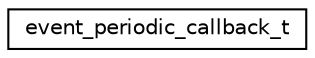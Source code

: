 digraph "Graphical Class Hierarchy"
{
 // LATEX_PDF_SIZE
  edge [fontname="Helvetica",fontsize="10",labelfontname="Helvetica",labelfontsize="10"];
  node [fontname="Helvetica",fontsize="10",shape=record];
  rankdir="LR";
  Node0 [label="event_periodic_callback_t",height=0.2,width=0.4,color="black", fillcolor="white", style="filled",URL="$structevent__periodic__callback__t.html",tooltip="Periodic Callback Event structure."];
}
